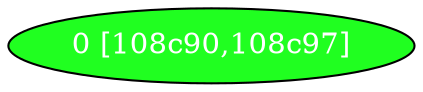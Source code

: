 diGraph libnss3{
	libnss3_0  [style=filled fillcolor="#20FF20" fontcolor="#ffffff" shape=oval label="0 [108c90,108c97]"]


}